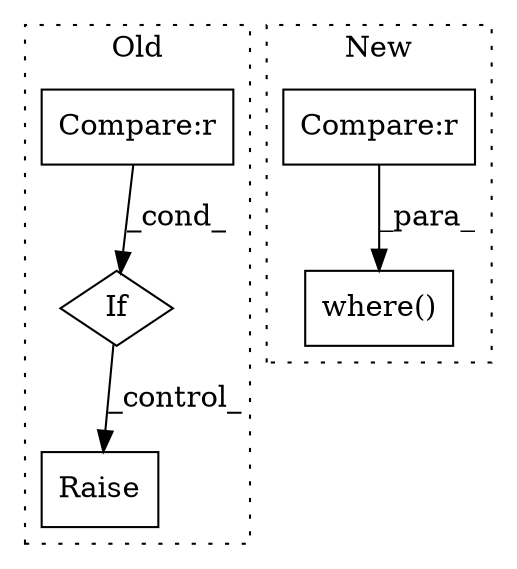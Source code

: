 digraph G {
subgraph cluster0 {
1 [label="Raise" a="91" s="2913" l="6" shape="box"];
4 [label="If" a="96" s="2672" l="3" shape="diamond"];
5 [label="Compare:r" a="40" s="2675" l="25" shape="box"];
label = "Old";
style="dotted";
}
subgraph cluster1 {
2 [label="where()" a="75" s="3779,3808" l="9,1" shape="box"];
3 [label="Compare:r" a="40" s="3788" l="20" shape="box"];
label = "New";
style="dotted";
}
3 -> 2 [label="_para_"];
4 -> 1 [label="_control_"];
5 -> 4 [label="_cond_"];
}